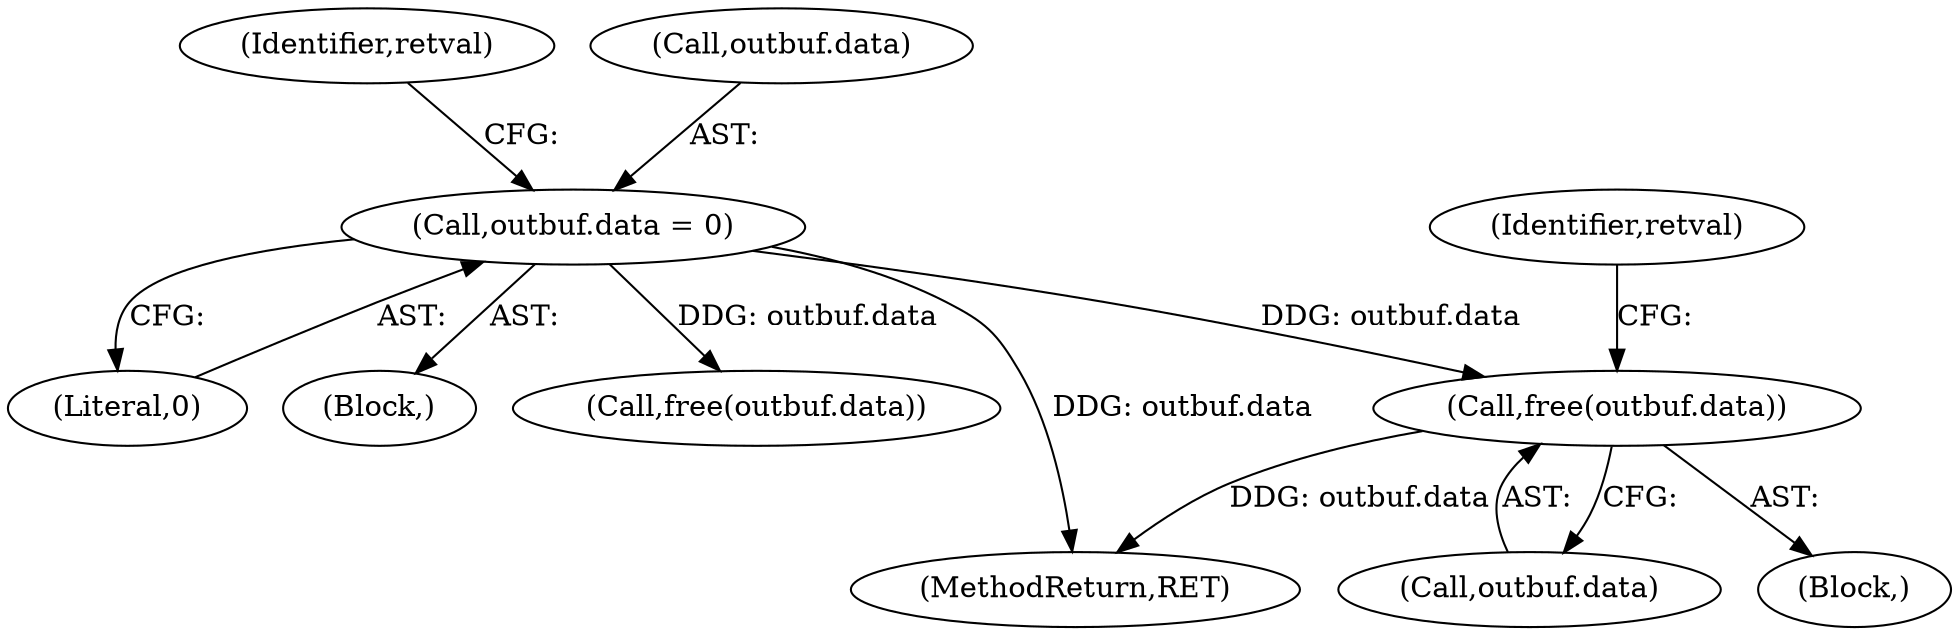 digraph "0_krb5_102bb6ebf20f9174130c85c3b052ae104e5073ec_0@API" {
"1000533" [label="(Call,free(outbuf.data))"];
"1000516" [label="(Call,outbuf.data = 0)"];
"1000534" [label="(Call,outbuf.data)"];
"1000516" [label="(Call,outbuf.data = 0)"];
"1000522" [label="(Identifier,retval)"];
"1000520" [label="(Literal,0)"];
"1000510" [label="(Block,)"];
"1000533" [label="(Call,free(outbuf.data))"];
"1000517" [label="(Call,outbuf.data)"];
"1000568" [label="(Call,free(outbuf.data))"];
"1000601" [label="(MethodReturn,RET)"];
"1000538" [label="(Identifier,retval)"];
"1000532" [label="(Block,)"];
"1000533" -> "1000532"  [label="AST: "];
"1000533" -> "1000534"  [label="CFG: "];
"1000534" -> "1000533"  [label="AST: "];
"1000538" -> "1000533"  [label="CFG: "];
"1000533" -> "1000601"  [label="DDG: outbuf.data"];
"1000516" -> "1000533"  [label="DDG: outbuf.data"];
"1000516" -> "1000510"  [label="AST: "];
"1000516" -> "1000520"  [label="CFG: "];
"1000517" -> "1000516"  [label="AST: "];
"1000520" -> "1000516"  [label="AST: "];
"1000522" -> "1000516"  [label="CFG: "];
"1000516" -> "1000601"  [label="DDG: outbuf.data"];
"1000516" -> "1000568"  [label="DDG: outbuf.data"];
}
